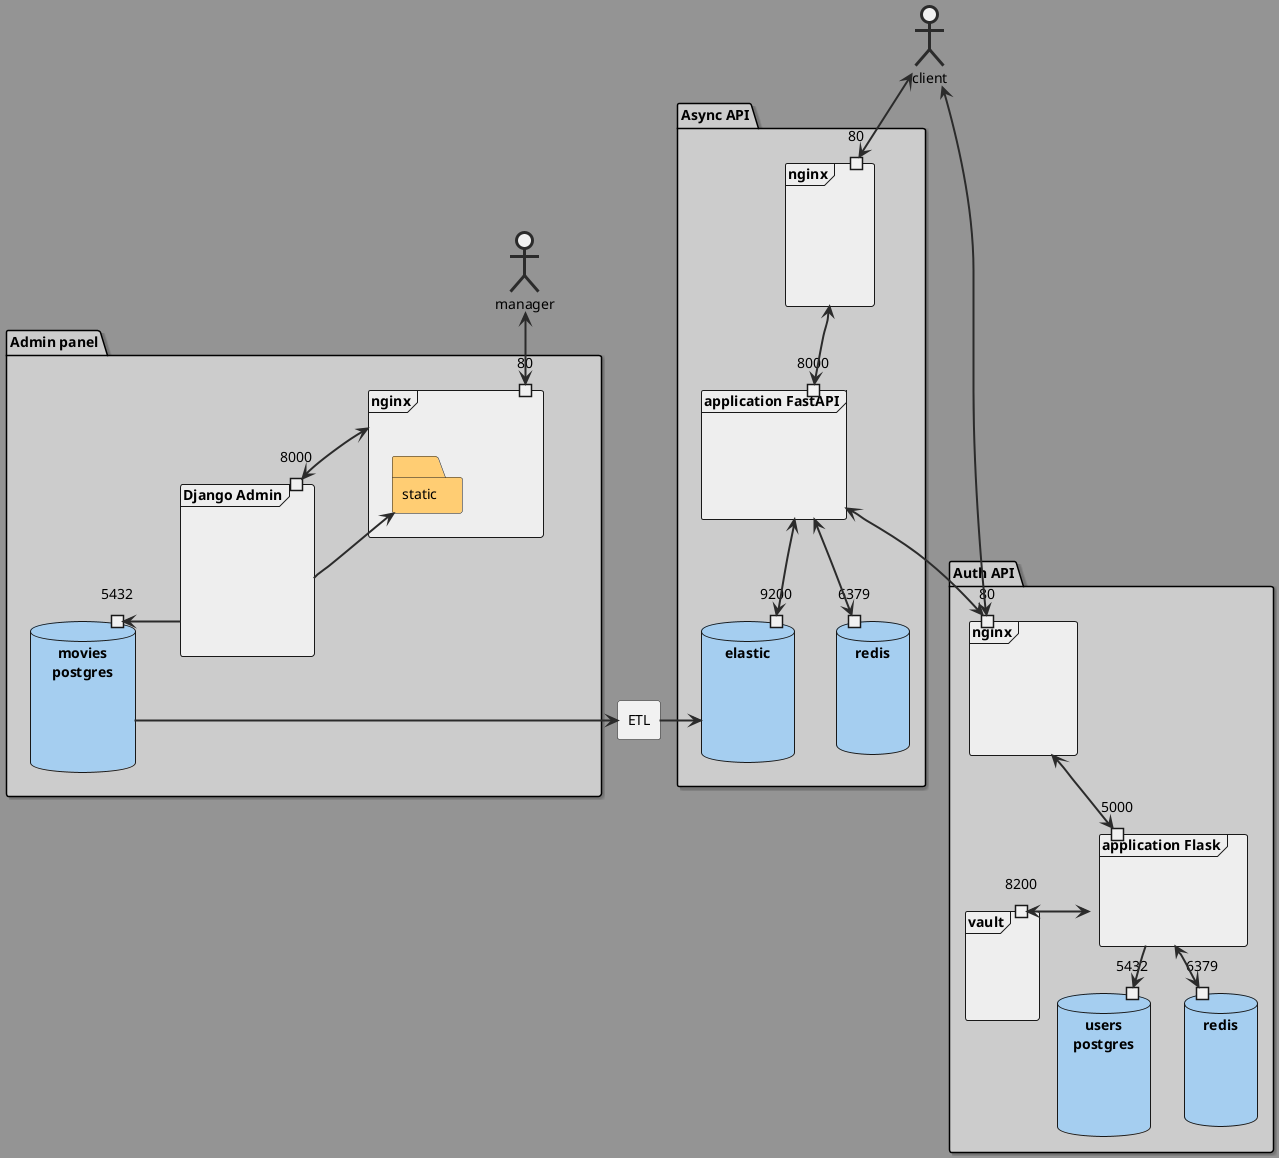 @startuml

<style>
    package {
        backgroundcolor #CCC
        Shadowing 1
    }
    document {
        backgroundcolor #949494
    }
    frame {
        backgroundcolor #EEE
    }
    database {
        backgroundcolor #A5CEF0
    }
    actor {
        linethickness 3
        linecolor #2B2B2B
    }
    arrow {
        linethickness 2
        linecolor #2B2B2B
    }
    folder {
        backgroundcolor #FFCD73
    }
</style>

package "Admin panel" {
    frame admin_panel_nginx as "nginx"{
        folder static
        port admin_panel_nginx_port_80 as "80"
    }
    frame admin_panel_django as "Django Admin" {
        port admin_panel_django_port_8000 as "8000"
    }
    database admin_panel_postgres as "movies\npostgres" {
        port admin_panel_postgres_port_5432 as "5432"
    }
}


package "Async API" {
    frame async_api_nginx as "nginx"{
        port async_api_nginx_port_80 as "80"
    }
    frame async_api_fast_api as "application FastAPI" {
        port async_api_fast_api_port_8000 as "8000"
    }
    database async_api_elastic as "elastic" {
        port async_api_elastic_port_9200 as "9200"
    }
    database async_api_redis as "redis" {
        port async_api_redis_port_6379 as "6379"
    }
}


package "Auth API" {
    frame auth_api_nginx as "nginx" {
        port auth_api_nginx_port_80 as "80"
    }
    frame auth_api_flask as "application Flask" {
        port auth_api_flask_port_5000 as "5000"
    }
    database auth_api_postgres as "users\npostgres" {
        port auth_api_postgres_port_5432 as "5432"
    }
    database auth_api_redis as "redis" {
        port auth_api_redis_port_6379 as "6379"
    }
    frame auth_api_vault as "vault" {
        port auth_api_vault_port_8200 as "8200"
    }
}

rectangle admin_panel_etl as "ETL"
actor admin_panel_user as "manager"
actor common_user as "client"


admin_panel_user <--> admin_panel_nginx_port_80
admin_panel_nginx <-> admin_panel_django_port_8000
admin_panel_django -left-> admin_panel_postgres_port_5432
admin_panel_django --> static

admin_panel_postgres --right-> admin_panel_etl
admin_panel_etl --right-> async_api_elastic

common_user <--> async_api_nginx_port_80
async_api_nginx <--> async_api_fast_api_port_8000
async_api_fast_api <--> async_api_redis_port_6379
async_api_fast_api <--> async_api_elastic_port_9200

async_api_fast_api <--> auth_api_nginx_port_80
auth_api_nginx <--> auth_api_flask_port_5000
auth_api_flask --> auth_api_postgres_port_5432
auth_api_flask <--> auth_api_redis_port_6379
auth_api_flask <-left-> auth_api_vault_port_8200
common_user <--> auth_api_nginx_port_80
@enduml
